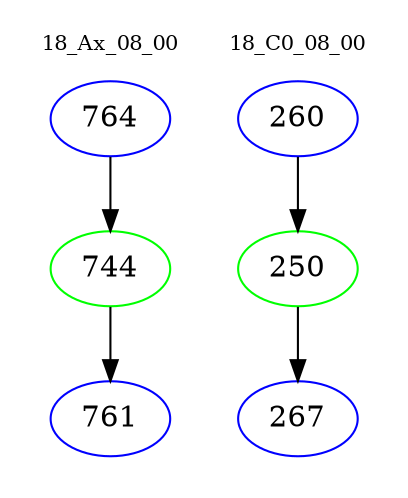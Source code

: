 digraph{
subgraph cluster_0 {
color = white
label = "18_Ax_08_00";
fontsize=10;
T0_764 [label="764", color="blue"]
T0_764 -> T0_744 [color="black"]
T0_744 [label="744", color="green"]
T0_744 -> T0_761 [color="black"]
T0_761 [label="761", color="blue"]
}
subgraph cluster_1 {
color = white
label = "18_C0_08_00";
fontsize=10;
T1_260 [label="260", color="blue"]
T1_260 -> T1_250 [color="black"]
T1_250 [label="250", color="green"]
T1_250 -> T1_267 [color="black"]
T1_267 [label="267", color="blue"]
}
}
